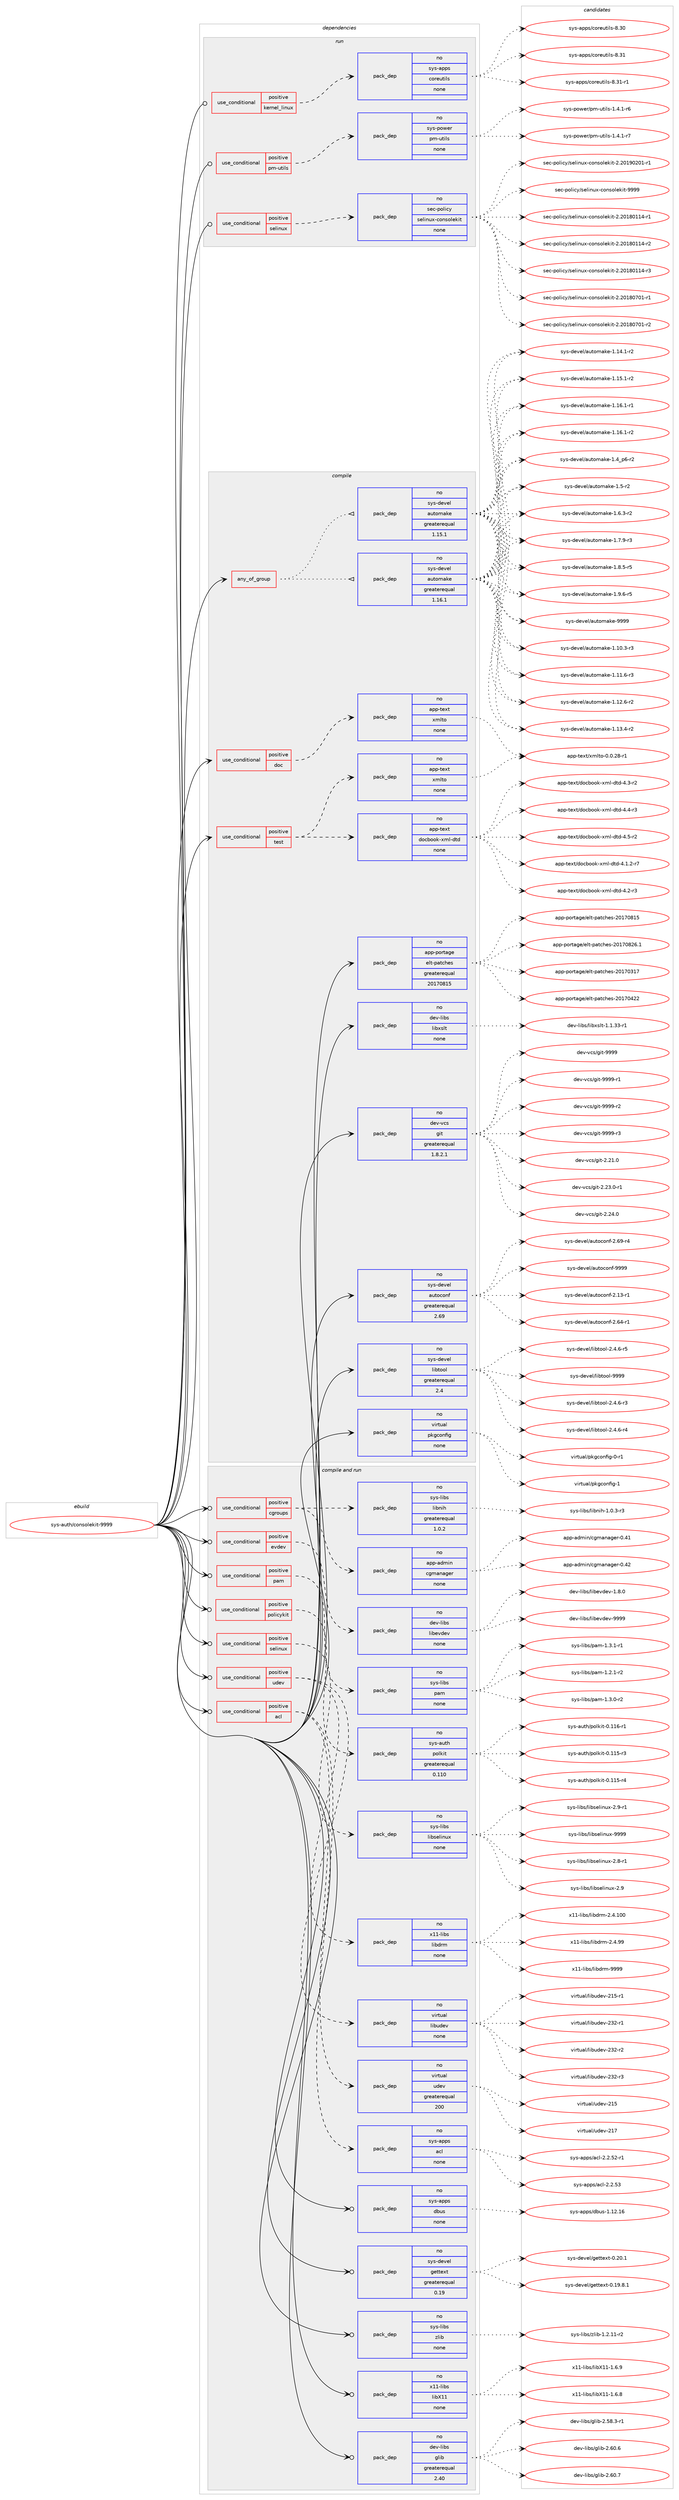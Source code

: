 digraph prolog {

# *************
# Graph options
# *************

newrank=true;
concentrate=true;
compound=true;
graph [rankdir=LR,fontname=Helvetica,fontsize=10,ranksep=1.5];#, ranksep=2.5, nodesep=0.2];
edge  [arrowhead=vee];
node  [fontname=Helvetica,fontsize=10];

# **********
# The ebuild
# **********

subgraph cluster_leftcol {
color=gray;
rank=same;
label=<<i>ebuild</i>>;
id [label="sys-auth/consolekit-9999", color=red, width=4, href="../sys-auth/consolekit-9999.svg"];
}

# ****************
# The dependencies
# ****************

subgraph cluster_midcol {
color=gray;
label=<<i>dependencies</i>>;
subgraph cluster_compile {
fillcolor="#eeeeee";
style=filled;
label=<<i>compile</i>>;
subgraph any14882 {
dependency879453 [label=<<TABLE BORDER="0" CELLBORDER="1" CELLSPACING="0" CELLPADDING="4"><TR><TD CELLPADDING="10">any_of_group</TD></TR></TABLE>>, shape=none, color=red];subgraph pack652116 {
dependency879454 [label=<<TABLE BORDER="0" CELLBORDER="1" CELLSPACING="0" CELLPADDING="4" WIDTH="220"><TR><TD ROWSPAN="6" CELLPADDING="30">pack_dep</TD></TR><TR><TD WIDTH="110">no</TD></TR><TR><TD>sys-devel</TD></TR><TR><TD>automake</TD></TR><TR><TD>greaterequal</TD></TR><TR><TD>1.16.1</TD></TR></TABLE>>, shape=none, color=blue];
}
dependency879453:e -> dependency879454:w [weight=20,style="dotted",arrowhead="oinv"];
subgraph pack652117 {
dependency879455 [label=<<TABLE BORDER="0" CELLBORDER="1" CELLSPACING="0" CELLPADDING="4" WIDTH="220"><TR><TD ROWSPAN="6" CELLPADDING="30">pack_dep</TD></TR><TR><TD WIDTH="110">no</TD></TR><TR><TD>sys-devel</TD></TR><TR><TD>automake</TD></TR><TR><TD>greaterequal</TD></TR><TR><TD>1.15.1</TD></TR></TABLE>>, shape=none, color=blue];
}
dependency879453:e -> dependency879455:w [weight=20,style="dotted",arrowhead="oinv"];
}
id:e -> dependency879453:w [weight=20,style="solid",arrowhead="vee"];
subgraph cond211932 {
dependency879456 [label=<<TABLE BORDER="0" CELLBORDER="1" CELLSPACING="0" CELLPADDING="4"><TR><TD ROWSPAN="3" CELLPADDING="10">use_conditional</TD></TR><TR><TD>positive</TD></TR><TR><TD>doc</TD></TR></TABLE>>, shape=none, color=red];
subgraph pack652118 {
dependency879457 [label=<<TABLE BORDER="0" CELLBORDER="1" CELLSPACING="0" CELLPADDING="4" WIDTH="220"><TR><TD ROWSPAN="6" CELLPADDING="30">pack_dep</TD></TR><TR><TD WIDTH="110">no</TD></TR><TR><TD>app-text</TD></TR><TR><TD>xmlto</TD></TR><TR><TD>none</TD></TR><TR><TD></TD></TR></TABLE>>, shape=none, color=blue];
}
dependency879456:e -> dependency879457:w [weight=20,style="dashed",arrowhead="vee"];
}
id:e -> dependency879456:w [weight=20,style="solid",arrowhead="vee"];
subgraph cond211933 {
dependency879458 [label=<<TABLE BORDER="0" CELLBORDER="1" CELLSPACING="0" CELLPADDING="4"><TR><TD ROWSPAN="3" CELLPADDING="10">use_conditional</TD></TR><TR><TD>positive</TD></TR><TR><TD>test</TD></TR></TABLE>>, shape=none, color=red];
subgraph pack652119 {
dependency879459 [label=<<TABLE BORDER="0" CELLBORDER="1" CELLSPACING="0" CELLPADDING="4" WIDTH="220"><TR><TD ROWSPAN="6" CELLPADDING="30">pack_dep</TD></TR><TR><TD WIDTH="110">no</TD></TR><TR><TD>app-text</TD></TR><TR><TD>docbook-xml-dtd</TD></TR><TR><TD>none</TD></TR><TR><TD></TD></TR></TABLE>>, shape=none, color=blue];
}
dependency879458:e -> dependency879459:w [weight=20,style="dashed",arrowhead="vee"];
subgraph pack652120 {
dependency879460 [label=<<TABLE BORDER="0" CELLBORDER="1" CELLSPACING="0" CELLPADDING="4" WIDTH="220"><TR><TD ROWSPAN="6" CELLPADDING="30">pack_dep</TD></TR><TR><TD WIDTH="110">no</TD></TR><TR><TD>app-text</TD></TR><TR><TD>xmlto</TD></TR><TR><TD>none</TD></TR><TR><TD></TD></TR></TABLE>>, shape=none, color=blue];
}
dependency879458:e -> dependency879460:w [weight=20,style="dashed",arrowhead="vee"];
}
id:e -> dependency879458:w [weight=20,style="solid",arrowhead="vee"];
subgraph pack652121 {
dependency879461 [label=<<TABLE BORDER="0" CELLBORDER="1" CELLSPACING="0" CELLPADDING="4" WIDTH="220"><TR><TD ROWSPAN="6" CELLPADDING="30">pack_dep</TD></TR><TR><TD WIDTH="110">no</TD></TR><TR><TD>app-portage</TD></TR><TR><TD>elt-patches</TD></TR><TR><TD>greaterequal</TD></TR><TR><TD>20170815</TD></TR></TABLE>>, shape=none, color=blue];
}
id:e -> dependency879461:w [weight=20,style="solid",arrowhead="vee"];
subgraph pack652122 {
dependency879462 [label=<<TABLE BORDER="0" CELLBORDER="1" CELLSPACING="0" CELLPADDING="4" WIDTH="220"><TR><TD ROWSPAN="6" CELLPADDING="30">pack_dep</TD></TR><TR><TD WIDTH="110">no</TD></TR><TR><TD>dev-libs</TD></TR><TR><TD>libxslt</TD></TR><TR><TD>none</TD></TR><TR><TD></TD></TR></TABLE>>, shape=none, color=blue];
}
id:e -> dependency879462:w [weight=20,style="solid",arrowhead="vee"];
subgraph pack652123 {
dependency879463 [label=<<TABLE BORDER="0" CELLBORDER="1" CELLSPACING="0" CELLPADDING="4" WIDTH="220"><TR><TD ROWSPAN="6" CELLPADDING="30">pack_dep</TD></TR><TR><TD WIDTH="110">no</TD></TR><TR><TD>dev-vcs</TD></TR><TR><TD>git</TD></TR><TR><TD>greaterequal</TD></TR><TR><TD>1.8.2.1</TD></TR></TABLE>>, shape=none, color=blue];
}
id:e -> dependency879463:w [weight=20,style="solid",arrowhead="vee"];
subgraph pack652124 {
dependency879464 [label=<<TABLE BORDER="0" CELLBORDER="1" CELLSPACING="0" CELLPADDING="4" WIDTH="220"><TR><TD ROWSPAN="6" CELLPADDING="30">pack_dep</TD></TR><TR><TD WIDTH="110">no</TD></TR><TR><TD>sys-devel</TD></TR><TR><TD>autoconf</TD></TR><TR><TD>greaterequal</TD></TR><TR><TD>2.69</TD></TR></TABLE>>, shape=none, color=blue];
}
id:e -> dependency879464:w [weight=20,style="solid",arrowhead="vee"];
subgraph pack652125 {
dependency879465 [label=<<TABLE BORDER="0" CELLBORDER="1" CELLSPACING="0" CELLPADDING="4" WIDTH="220"><TR><TD ROWSPAN="6" CELLPADDING="30">pack_dep</TD></TR><TR><TD WIDTH="110">no</TD></TR><TR><TD>sys-devel</TD></TR><TR><TD>libtool</TD></TR><TR><TD>greaterequal</TD></TR><TR><TD>2.4</TD></TR></TABLE>>, shape=none, color=blue];
}
id:e -> dependency879465:w [weight=20,style="solid",arrowhead="vee"];
subgraph pack652126 {
dependency879466 [label=<<TABLE BORDER="0" CELLBORDER="1" CELLSPACING="0" CELLPADDING="4" WIDTH="220"><TR><TD ROWSPAN="6" CELLPADDING="30">pack_dep</TD></TR><TR><TD WIDTH="110">no</TD></TR><TR><TD>virtual</TD></TR><TR><TD>pkgconfig</TD></TR><TR><TD>none</TD></TR><TR><TD></TD></TR></TABLE>>, shape=none, color=blue];
}
id:e -> dependency879466:w [weight=20,style="solid",arrowhead="vee"];
}
subgraph cluster_compileandrun {
fillcolor="#eeeeee";
style=filled;
label=<<i>compile and run</i>>;
subgraph cond211934 {
dependency879467 [label=<<TABLE BORDER="0" CELLBORDER="1" CELLSPACING="0" CELLPADDING="4"><TR><TD ROWSPAN="3" CELLPADDING="10">use_conditional</TD></TR><TR><TD>positive</TD></TR><TR><TD>acl</TD></TR></TABLE>>, shape=none, color=red];
subgraph pack652127 {
dependency879468 [label=<<TABLE BORDER="0" CELLBORDER="1" CELLSPACING="0" CELLPADDING="4" WIDTH="220"><TR><TD ROWSPAN="6" CELLPADDING="30">pack_dep</TD></TR><TR><TD WIDTH="110">no</TD></TR><TR><TD>sys-apps</TD></TR><TR><TD>acl</TD></TR><TR><TD>none</TD></TR><TR><TD></TD></TR></TABLE>>, shape=none, color=blue];
}
dependency879467:e -> dependency879468:w [weight=20,style="dashed",arrowhead="vee"];
subgraph pack652128 {
dependency879469 [label=<<TABLE BORDER="0" CELLBORDER="1" CELLSPACING="0" CELLPADDING="4" WIDTH="220"><TR><TD ROWSPAN="6" CELLPADDING="30">pack_dep</TD></TR><TR><TD WIDTH="110">no</TD></TR><TR><TD>virtual</TD></TR><TR><TD>udev</TD></TR><TR><TD>greaterequal</TD></TR><TR><TD>200</TD></TR></TABLE>>, shape=none, color=blue];
}
dependency879467:e -> dependency879469:w [weight=20,style="dashed",arrowhead="vee"];
}
id:e -> dependency879467:w [weight=20,style="solid",arrowhead="odotvee"];
subgraph cond211935 {
dependency879470 [label=<<TABLE BORDER="0" CELLBORDER="1" CELLSPACING="0" CELLPADDING="4"><TR><TD ROWSPAN="3" CELLPADDING="10">use_conditional</TD></TR><TR><TD>positive</TD></TR><TR><TD>cgroups</TD></TR></TABLE>>, shape=none, color=red];
subgraph pack652129 {
dependency879471 [label=<<TABLE BORDER="0" CELLBORDER="1" CELLSPACING="0" CELLPADDING="4" WIDTH="220"><TR><TD ROWSPAN="6" CELLPADDING="30">pack_dep</TD></TR><TR><TD WIDTH="110">no</TD></TR><TR><TD>app-admin</TD></TR><TR><TD>cgmanager</TD></TR><TR><TD>none</TD></TR><TR><TD></TD></TR></TABLE>>, shape=none, color=blue];
}
dependency879470:e -> dependency879471:w [weight=20,style="dashed",arrowhead="vee"];
subgraph pack652130 {
dependency879472 [label=<<TABLE BORDER="0" CELLBORDER="1" CELLSPACING="0" CELLPADDING="4" WIDTH="220"><TR><TD ROWSPAN="6" CELLPADDING="30">pack_dep</TD></TR><TR><TD WIDTH="110">no</TD></TR><TR><TD>sys-libs</TD></TR><TR><TD>libnih</TD></TR><TR><TD>greaterequal</TD></TR><TR><TD>1.0.2</TD></TR></TABLE>>, shape=none, color=blue];
}
dependency879470:e -> dependency879472:w [weight=20,style="dashed",arrowhead="vee"];
}
id:e -> dependency879470:w [weight=20,style="solid",arrowhead="odotvee"];
subgraph cond211936 {
dependency879473 [label=<<TABLE BORDER="0" CELLBORDER="1" CELLSPACING="0" CELLPADDING="4"><TR><TD ROWSPAN="3" CELLPADDING="10">use_conditional</TD></TR><TR><TD>positive</TD></TR><TR><TD>evdev</TD></TR></TABLE>>, shape=none, color=red];
subgraph pack652131 {
dependency879474 [label=<<TABLE BORDER="0" CELLBORDER="1" CELLSPACING="0" CELLPADDING="4" WIDTH="220"><TR><TD ROWSPAN="6" CELLPADDING="30">pack_dep</TD></TR><TR><TD WIDTH="110">no</TD></TR><TR><TD>dev-libs</TD></TR><TR><TD>libevdev</TD></TR><TR><TD>none</TD></TR><TR><TD></TD></TR></TABLE>>, shape=none, color=blue];
}
dependency879473:e -> dependency879474:w [weight=20,style="dashed",arrowhead="vee"];
}
id:e -> dependency879473:w [weight=20,style="solid",arrowhead="odotvee"];
subgraph cond211937 {
dependency879475 [label=<<TABLE BORDER="0" CELLBORDER="1" CELLSPACING="0" CELLPADDING="4"><TR><TD ROWSPAN="3" CELLPADDING="10">use_conditional</TD></TR><TR><TD>positive</TD></TR><TR><TD>pam</TD></TR></TABLE>>, shape=none, color=red];
subgraph pack652132 {
dependency879476 [label=<<TABLE BORDER="0" CELLBORDER="1" CELLSPACING="0" CELLPADDING="4" WIDTH="220"><TR><TD ROWSPAN="6" CELLPADDING="30">pack_dep</TD></TR><TR><TD WIDTH="110">no</TD></TR><TR><TD>sys-libs</TD></TR><TR><TD>pam</TD></TR><TR><TD>none</TD></TR><TR><TD></TD></TR></TABLE>>, shape=none, color=blue];
}
dependency879475:e -> dependency879476:w [weight=20,style="dashed",arrowhead="vee"];
}
id:e -> dependency879475:w [weight=20,style="solid",arrowhead="odotvee"];
subgraph cond211938 {
dependency879477 [label=<<TABLE BORDER="0" CELLBORDER="1" CELLSPACING="0" CELLPADDING="4"><TR><TD ROWSPAN="3" CELLPADDING="10">use_conditional</TD></TR><TR><TD>positive</TD></TR><TR><TD>policykit</TD></TR></TABLE>>, shape=none, color=red];
subgraph pack652133 {
dependency879478 [label=<<TABLE BORDER="0" CELLBORDER="1" CELLSPACING="0" CELLPADDING="4" WIDTH="220"><TR><TD ROWSPAN="6" CELLPADDING="30">pack_dep</TD></TR><TR><TD WIDTH="110">no</TD></TR><TR><TD>sys-auth</TD></TR><TR><TD>polkit</TD></TR><TR><TD>greaterequal</TD></TR><TR><TD>0.110</TD></TR></TABLE>>, shape=none, color=blue];
}
dependency879477:e -> dependency879478:w [weight=20,style="dashed",arrowhead="vee"];
}
id:e -> dependency879477:w [weight=20,style="solid",arrowhead="odotvee"];
subgraph cond211939 {
dependency879479 [label=<<TABLE BORDER="0" CELLBORDER="1" CELLSPACING="0" CELLPADDING="4"><TR><TD ROWSPAN="3" CELLPADDING="10">use_conditional</TD></TR><TR><TD>positive</TD></TR><TR><TD>selinux</TD></TR></TABLE>>, shape=none, color=red];
subgraph pack652134 {
dependency879480 [label=<<TABLE BORDER="0" CELLBORDER="1" CELLSPACING="0" CELLPADDING="4" WIDTH="220"><TR><TD ROWSPAN="6" CELLPADDING="30">pack_dep</TD></TR><TR><TD WIDTH="110">no</TD></TR><TR><TD>sys-libs</TD></TR><TR><TD>libselinux</TD></TR><TR><TD>none</TD></TR><TR><TD></TD></TR></TABLE>>, shape=none, color=blue];
}
dependency879479:e -> dependency879480:w [weight=20,style="dashed",arrowhead="vee"];
}
id:e -> dependency879479:w [weight=20,style="solid",arrowhead="odotvee"];
subgraph cond211940 {
dependency879481 [label=<<TABLE BORDER="0" CELLBORDER="1" CELLSPACING="0" CELLPADDING="4"><TR><TD ROWSPAN="3" CELLPADDING="10">use_conditional</TD></TR><TR><TD>positive</TD></TR><TR><TD>udev</TD></TR></TABLE>>, shape=none, color=red];
subgraph pack652135 {
dependency879482 [label=<<TABLE BORDER="0" CELLBORDER="1" CELLSPACING="0" CELLPADDING="4" WIDTH="220"><TR><TD ROWSPAN="6" CELLPADDING="30">pack_dep</TD></TR><TR><TD WIDTH="110">no</TD></TR><TR><TD>virtual</TD></TR><TR><TD>libudev</TD></TR><TR><TD>none</TD></TR><TR><TD></TD></TR></TABLE>>, shape=none, color=blue];
}
dependency879481:e -> dependency879482:w [weight=20,style="dashed",arrowhead="vee"];
subgraph pack652136 {
dependency879483 [label=<<TABLE BORDER="0" CELLBORDER="1" CELLSPACING="0" CELLPADDING="4" WIDTH="220"><TR><TD ROWSPAN="6" CELLPADDING="30">pack_dep</TD></TR><TR><TD WIDTH="110">no</TD></TR><TR><TD>x11-libs</TD></TR><TR><TD>libdrm</TD></TR><TR><TD>none</TD></TR><TR><TD></TD></TR></TABLE>>, shape=none, color=blue];
}
dependency879481:e -> dependency879483:w [weight=20,style="dashed",arrowhead="vee"];
}
id:e -> dependency879481:w [weight=20,style="solid",arrowhead="odotvee"];
subgraph pack652137 {
dependency879484 [label=<<TABLE BORDER="0" CELLBORDER="1" CELLSPACING="0" CELLPADDING="4" WIDTH="220"><TR><TD ROWSPAN="6" CELLPADDING="30">pack_dep</TD></TR><TR><TD WIDTH="110">no</TD></TR><TR><TD>dev-libs</TD></TR><TR><TD>glib</TD></TR><TR><TD>greaterequal</TD></TR><TR><TD>2.40</TD></TR></TABLE>>, shape=none, color=blue];
}
id:e -> dependency879484:w [weight=20,style="solid",arrowhead="odotvee"];
subgraph pack652138 {
dependency879485 [label=<<TABLE BORDER="0" CELLBORDER="1" CELLSPACING="0" CELLPADDING="4" WIDTH="220"><TR><TD ROWSPAN="6" CELLPADDING="30">pack_dep</TD></TR><TR><TD WIDTH="110">no</TD></TR><TR><TD>sys-apps</TD></TR><TR><TD>dbus</TD></TR><TR><TD>none</TD></TR><TR><TD></TD></TR></TABLE>>, shape=none, color=blue];
}
id:e -> dependency879485:w [weight=20,style="solid",arrowhead="odotvee"];
subgraph pack652139 {
dependency879486 [label=<<TABLE BORDER="0" CELLBORDER="1" CELLSPACING="0" CELLPADDING="4" WIDTH="220"><TR><TD ROWSPAN="6" CELLPADDING="30">pack_dep</TD></TR><TR><TD WIDTH="110">no</TD></TR><TR><TD>sys-devel</TD></TR><TR><TD>gettext</TD></TR><TR><TD>greaterequal</TD></TR><TR><TD>0.19</TD></TR></TABLE>>, shape=none, color=blue];
}
id:e -> dependency879486:w [weight=20,style="solid",arrowhead="odotvee"];
subgraph pack652140 {
dependency879487 [label=<<TABLE BORDER="0" CELLBORDER="1" CELLSPACING="0" CELLPADDING="4" WIDTH="220"><TR><TD ROWSPAN="6" CELLPADDING="30">pack_dep</TD></TR><TR><TD WIDTH="110">no</TD></TR><TR><TD>sys-libs</TD></TR><TR><TD>zlib</TD></TR><TR><TD>none</TD></TR><TR><TD></TD></TR></TABLE>>, shape=none, color=blue];
}
id:e -> dependency879487:w [weight=20,style="solid",arrowhead="odotvee"];
subgraph pack652141 {
dependency879488 [label=<<TABLE BORDER="0" CELLBORDER="1" CELLSPACING="0" CELLPADDING="4" WIDTH="220"><TR><TD ROWSPAN="6" CELLPADDING="30">pack_dep</TD></TR><TR><TD WIDTH="110">no</TD></TR><TR><TD>x11-libs</TD></TR><TR><TD>libX11</TD></TR><TR><TD>none</TD></TR><TR><TD></TD></TR></TABLE>>, shape=none, color=blue];
}
id:e -> dependency879488:w [weight=20,style="solid",arrowhead="odotvee"];
}
subgraph cluster_run {
fillcolor="#eeeeee";
style=filled;
label=<<i>run</i>>;
subgraph cond211941 {
dependency879489 [label=<<TABLE BORDER="0" CELLBORDER="1" CELLSPACING="0" CELLPADDING="4"><TR><TD ROWSPAN="3" CELLPADDING="10">use_conditional</TD></TR><TR><TD>positive</TD></TR><TR><TD>kernel_linux</TD></TR></TABLE>>, shape=none, color=red];
subgraph pack652142 {
dependency879490 [label=<<TABLE BORDER="0" CELLBORDER="1" CELLSPACING="0" CELLPADDING="4" WIDTH="220"><TR><TD ROWSPAN="6" CELLPADDING="30">pack_dep</TD></TR><TR><TD WIDTH="110">no</TD></TR><TR><TD>sys-apps</TD></TR><TR><TD>coreutils</TD></TR><TR><TD>none</TD></TR><TR><TD></TD></TR></TABLE>>, shape=none, color=blue];
}
dependency879489:e -> dependency879490:w [weight=20,style="dashed",arrowhead="vee"];
}
id:e -> dependency879489:w [weight=20,style="solid",arrowhead="odot"];
subgraph cond211942 {
dependency879491 [label=<<TABLE BORDER="0" CELLBORDER="1" CELLSPACING="0" CELLPADDING="4"><TR><TD ROWSPAN="3" CELLPADDING="10">use_conditional</TD></TR><TR><TD>positive</TD></TR><TR><TD>pm-utils</TD></TR></TABLE>>, shape=none, color=red];
subgraph pack652143 {
dependency879492 [label=<<TABLE BORDER="0" CELLBORDER="1" CELLSPACING="0" CELLPADDING="4" WIDTH="220"><TR><TD ROWSPAN="6" CELLPADDING="30">pack_dep</TD></TR><TR><TD WIDTH="110">no</TD></TR><TR><TD>sys-power</TD></TR><TR><TD>pm-utils</TD></TR><TR><TD>none</TD></TR><TR><TD></TD></TR></TABLE>>, shape=none, color=blue];
}
dependency879491:e -> dependency879492:w [weight=20,style="dashed",arrowhead="vee"];
}
id:e -> dependency879491:w [weight=20,style="solid",arrowhead="odot"];
subgraph cond211943 {
dependency879493 [label=<<TABLE BORDER="0" CELLBORDER="1" CELLSPACING="0" CELLPADDING="4"><TR><TD ROWSPAN="3" CELLPADDING="10">use_conditional</TD></TR><TR><TD>positive</TD></TR><TR><TD>selinux</TD></TR></TABLE>>, shape=none, color=red];
subgraph pack652144 {
dependency879494 [label=<<TABLE BORDER="0" CELLBORDER="1" CELLSPACING="0" CELLPADDING="4" WIDTH="220"><TR><TD ROWSPAN="6" CELLPADDING="30">pack_dep</TD></TR><TR><TD WIDTH="110">no</TD></TR><TR><TD>sec-policy</TD></TR><TR><TD>selinux-consolekit</TD></TR><TR><TD>none</TD></TR><TR><TD></TD></TR></TABLE>>, shape=none, color=blue];
}
dependency879493:e -> dependency879494:w [weight=20,style="dashed",arrowhead="vee"];
}
id:e -> dependency879493:w [weight=20,style="solid",arrowhead="odot"];
}
}

# **************
# The candidates
# **************

subgraph cluster_choices {
rank=same;
color=gray;
label=<<i>candidates</i>>;

subgraph choice652116 {
color=black;
nodesep=1;
choice11512111545100101118101108479711711611110997107101454946494846514511451 [label="sys-devel/automake-1.10.3-r3", color=red, width=4,href="../sys-devel/automake-1.10.3-r3.svg"];
choice11512111545100101118101108479711711611110997107101454946494946544511451 [label="sys-devel/automake-1.11.6-r3", color=red, width=4,href="../sys-devel/automake-1.11.6-r3.svg"];
choice11512111545100101118101108479711711611110997107101454946495046544511450 [label="sys-devel/automake-1.12.6-r2", color=red, width=4,href="../sys-devel/automake-1.12.6-r2.svg"];
choice11512111545100101118101108479711711611110997107101454946495146524511450 [label="sys-devel/automake-1.13.4-r2", color=red, width=4,href="../sys-devel/automake-1.13.4-r2.svg"];
choice11512111545100101118101108479711711611110997107101454946495246494511450 [label="sys-devel/automake-1.14.1-r2", color=red, width=4,href="../sys-devel/automake-1.14.1-r2.svg"];
choice11512111545100101118101108479711711611110997107101454946495346494511450 [label="sys-devel/automake-1.15.1-r2", color=red, width=4,href="../sys-devel/automake-1.15.1-r2.svg"];
choice11512111545100101118101108479711711611110997107101454946495446494511449 [label="sys-devel/automake-1.16.1-r1", color=red, width=4,href="../sys-devel/automake-1.16.1-r1.svg"];
choice11512111545100101118101108479711711611110997107101454946495446494511450 [label="sys-devel/automake-1.16.1-r2", color=red, width=4,href="../sys-devel/automake-1.16.1-r2.svg"];
choice115121115451001011181011084797117116111109971071014549465295112544511450 [label="sys-devel/automake-1.4_p6-r2", color=red, width=4,href="../sys-devel/automake-1.4_p6-r2.svg"];
choice11512111545100101118101108479711711611110997107101454946534511450 [label="sys-devel/automake-1.5-r2", color=red, width=4,href="../sys-devel/automake-1.5-r2.svg"];
choice115121115451001011181011084797117116111109971071014549465446514511450 [label="sys-devel/automake-1.6.3-r2", color=red, width=4,href="../sys-devel/automake-1.6.3-r2.svg"];
choice115121115451001011181011084797117116111109971071014549465546574511451 [label="sys-devel/automake-1.7.9-r3", color=red, width=4,href="../sys-devel/automake-1.7.9-r3.svg"];
choice115121115451001011181011084797117116111109971071014549465646534511453 [label="sys-devel/automake-1.8.5-r5", color=red, width=4,href="../sys-devel/automake-1.8.5-r5.svg"];
choice115121115451001011181011084797117116111109971071014549465746544511453 [label="sys-devel/automake-1.9.6-r5", color=red, width=4,href="../sys-devel/automake-1.9.6-r5.svg"];
choice115121115451001011181011084797117116111109971071014557575757 [label="sys-devel/automake-9999", color=red, width=4,href="../sys-devel/automake-9999.svg"];
dependency879454:e -> choice11512111545100101118101108479711711611110997107101454946494846514511451:w [style=dotted,weight="100"];
dependency879454:e -> choice11512111545100101118101108479711711611110997107101454946494946544511451:w [style=dotted,weight="100"];
dependency879454:e -> choice11512111545100101118101108479711711611110997107101454946495046544511450:w [style=dotted,weight="100"];
dependency879454:e -> choice11512111545100101118101108479711711611110997107101454946495146524511450:w [style=dotted,weight="100"];
dependency879454:e -> choice11512111545100101118101108479711711611110997107101454946495246494511450:w [style=dotted,weight="100"];
dependency879454:e -> choice11512111545100101118101108479711711611110997107101454946495346494511450:w [style=dotted,weight="100"];
dependency879454:e -> choice11512111545100101118101108479711711611110997107101454946495446494511449:w [style=dotted,weight="100"];
dependency879454:e -> choice11512111545100101118101108479711711611110997107101454946495446494511450:w [style=dotted,weight="100"];
dependency879454:e -> choice115121115451001011181011084797117116111109971071014549465295112544511450:w [style=dotted,weight="100"];
dependency879454:e -> choice11512111545100101118101108479711711611110997107101454946534511450:w [style=dotted,weight="100"];
dependency879454:e -> choice115121115451001011181011084797117116111109971071014549465446514511450:w [style=dotted,weight="100"];
dependency879454:e -> choice115121115451001011181011084797117116111109971071014549465546574511451:w [style=dotted,weight="100"];
dependency879454:e -> choice115121115451001011181011084797117116111109971071014549465646534511453:w [style=dotted,weight="100"];
dependency879454:e -> choice115121115451001011181011084797117116111109971071014549465746544511453:w [style=dotted,weight="100"];
dependency879454:e -> choice115121115451001011181011084797117116111109971071014557575757:w [style=dotted,weight="100"];
}
subgraph choice652117 {
color=black;
nodesep=1;
choice11512111545100101118101108479711711611110997107101454946494846514511451 [label="sys-devel/automake-1.10.3-r3", color=red, width=4,href="../sys-devel/automake-1.10.3-r3.svg"];
choice11512111545100101118101108479711711611110997107101454946494946544511451 [label="sys-devel/automake-1.11.6-r3", color=red, width=4,href="../sys-devel/automake-1.11.6-r3.svg"];
choice11512111545100101118101108479711711611110997107101454946495046544511450 [label="sys-devel/automake-1.12.6-r2", color=red, width=4,href="../sys-devel/automake-1.12.6-r2.svg"];
choice11512111545100101118101108479711711611110997107101454946495146524511450 [label="sys-devel/automake-1.13.4-r2", color=red, width=4,href="../sys-devel/automake-1.13.4-r2.svg"];
choice11512111545100101118101108479711711611110997107101454946495246494511450 [label="sys-devel/automake-1.14.1-r2", color=red, width=4,href="../sys-devel/automake-1.14.1-r2.svg"];
choice11512111545100101118101108479711711611110997107101454946495346494511450 [label="sys-devel/automake-1.15.1-r2", color=red, width=4,href="../sys-devel/automake-1.15.1-r2.svg"];
choice11512111545100101118101108479711711611110997107101454946495446494511449 [label="sys-devel/automake-1.16.1-r1", color=red, width=4,href="../sys-devel/automake-1.16.1-r1.svg"];
choice11512111545100101118101108479711711611110997107101454946495446494511450 [label="sys-devel/automake-1.16.1-r2", color=red, width=4,href="../sys-devel/automake-1.16.1-r2.svg"];
choice115121115451001011181011084797117116111109971071014549465295112544511450 [label="sys-devel/automake-1.4_p6-r2", color=red, width=4,href="../sys-devel/automake-1.4_p6-r2.svg"];
choice11512111545100101118101108479711711611110997107101454946534511450 [label="sys-devel/automake-1.5-r2", color=red, width=4,href="../sys-devel/automake-1.5-r2.svg"];
choice115121115451001011181011084797117116111109971071014549465446514511450 [label="sys-devel/automake-1.6.3-r2", color=red, width=4,href="../sys-devel/automake-1.6.3-r2.svg"];
choice115121115451001011181011084797117116111109971071014549465546574511451 [label="sys-devel/automake-1.7.9-r3", color=red, width=4,href="../sys-devel/automake-1.7.9-r3.svg"];
choice115121115451001011181011084797117116111109971071014549465646534511453 [label="sys-devel/automake-1.8.5-r5", color=red, width=4,href="../sys-devel/automake-1.8.5-r5.svg"];
choice115121115451001011181011084797117116111109971071014549465746544511453 [label="sys-devel/automake-1.9.6-r5", color=red, width=4,href="../sys-devel/automake-1.9.6-r5.svg"];
choice115121115451001011181011084797117116111109971071014557575757 [label="sys-devel/automake-9999", color=red, width=4,href="../sys-devel/automake-9999.svg"];
dependency879455:e -> choice11512111545100101118101108479711711611110997107101454946494846514511451:w [style=dotted,weight="100"];
dependency879455:e -> choice11512111545100101118101108479711711611110997107101454946494946544511451:w [style=dotted,weight="100"];
dependency879455:e -> choice11512111545100101118101108479711711611110997107101454946495046544511450:w [style=dotted,weight="100"];
dependency879455:e -> choice11512111545100101118101108479711711611110997107101454946495146524511450:w [style=dotted,weight="100"];
dependency879455:e -> choice11512111545100101118101108479711711611110997107101454946495246494511450:w [style=dotted,weight="100"];
dependency879455:e -> choice11512111545100101118101108479711711611110997107101454946495346494511450:w [style=dotted,weight="100"];
dependency879455:e -> choice11512111545100101118101108479711711611110997107101454946495446494511449:w [style=dotted,weight="100"];
dependency879455:e -> choice11512111545100101118101108479711711611110997107101454946495446494511450:w [style=dotted,weight="100"];
dependency879455:e -> choice115121115451001011181011084797117116111109971071014549465295112544511450:w [style=dotted,weight="100"];
dependency879455:e -> choice11512111545100101118101108479711711611110997107101454946534511450:w [style=dotted,weight="100"];
dependency879455:e -> choice115121115451001011181011084797117116111109971071014549465446514511450:w [style=dotted,weight="100"];
dependency879455:e -> choice115121115451001011181011084797117116111109971071014549465546574511451:w [style=dotted,weight="100"];
dependency879455:e -> choice115121115451001011181011084797117116111109971071014549465646534511453:w [style=dotted,weight="100"];
dependency879455:e -> choice115121115451001011181011084797117116111109971071014549465746544511453:w [style=dotted,weight="100"];
dependency879455:e -> choice115121115451001011181011084797117116111109971071014557575757:w [style=dotted,weight="100"];
}
subgraph choice652118 {
color=black;
nodesep=1;
choice971121124511610112011647120109108116111454846484650564511449 [label="app-text/xmlto-0.0.28-r1", color=red, width=4,href="../app-text/xmlto-0.0.28-r1.svg"];
dependency879457:e -> choice971121124511610112011647120109108116111454846484650564511449:w [style=dotted,weight="100"];
}
subgraph choice652119 {
color=black;
nodesep=1;
choice971121124511610112011647100111999811111110745120109108451001161004552464946504511455 [label="app-text/docbook-xml-dtd-4.1.2-r7", color=red, width=4,href="../app-text/docbook-xml-dtd-4.1.2-r7.svg"];
choice97112112451161011201164710011199981111111074512010910845100116100455246504511451 [label="app-text/docbook-xml-dtd-4.2-r3", color=red, width=4,href="../app-text/docbook-xml-dtd-4.2-r3.svg"];
choice97112112451161011201164710011199981111111074512010910845100116100455246514511450 [label="app-text/docbook-xml-dtd-4.3-r2", color=red, width=4,href="../app-text/docbook-xml-dtd-4.3-r2.svg"];
choice97112112451161011201164710011199981111111074512010910845100116100455246524511451 [label="app-text/docbook-xml-dtd-4.4-r3", color=red, width=4,href="../app-text/docbook-xml-dtd-4.4-r3.svg"];
choice97112112451161011201164710011199981111111074512010910845100116100455246534511450 [label="app-text/docbook-xml-dtd-4.5-r2", color=red, width=4,href="../app-text/docbook-xml-dtd-4.5-r2.svg"];
dependency879459:e -> choice971121124511610112011647100111999811111110745120109108451001161004552464946504511455:w [style=dotted,weight="100"];
dependency879459:e -> choice97112112451161011201164710011199981111111074512010910845100116100455246504511451:w [style=dotted,weight="100"];
dependency879459:e -> choice97112112451161011201164710011199981111111074512010910845100116100455246514511450:w [style=dotted,weight="100"];
dependency879459:e -> choice97112112451161011201164710011199981111111074512010910845100116100455246524511451:w [style=dotted,weight="100"];
dependency879459:e -> choice97112112451161011201164710011199981111111074512010910845100116100455246534511450:w [style=dotted,weight="100"];
}
subgraph choice652120 {
color=black;
nodesep=1;
choice971121124511610112011647120109108116111454846484650564511449 [label="app-text/xmlto-0.0.28-r1", color=red, width=4,href="../app-text/xmlto-0.0.28-r1.svg"];
dependency879460:e -> choice971121124511610112011647120109108116111454846484650564511449:w [style=dotted,weight="100"];
}
subgraph choice652121 {
color=black;
nodesep=1;
choice97112112451121111141169710310147101108116451129711699104101115455048495548514955 [label="app-portage/elt-patches-20170317", color=red, width=4,href="../app-portage/elt-patches-20170317.svg"];
choice97112112451121111141169710310147101108116451129711699104101115455048495548525050 [label="app-portage/elt-patches-20170422", color=red, width=4,href="../app-portage/elt-patches-20170422.svg"];
choice97112112451121111141169710310147101108116451129711699104101115455048495548564953 [label="app-portage/elt-patches-20170815", color=red, width=4,href="../app-portage/elt-patches-20170815.svg"];
choice971121124511211111411697103101471011081164511297116991041011154550484955485650544649 [label="app-portage/elt-patches-20170826.1", color=red, width=4,href="../app-portage/elt-patches-20170826.1.svg"];
dependency879461:e -> choice97112112451121111141169710310147101108116451129711699104101115455048495548514955:w [style=dotted,weight="100"];
dependency879461:e -> choice97112112451121111141169710310147101108116451129711699104101115455048495548525050:w [style=dotted,weight="100"];
dependency879461:e -> choice97112112451121111141169710310147101108116451129711699104101115455048495548564953:w [style=dotted,weight="100"];
dependency879461:e -> choice971121124511211111411697103101471011081164511297116991041011154550484955485650544649:w [style=dotted,weight="100"];
}
subgraph choice652122 {
color=black;
nodesep=1;
choice10010111845108105981154710810598120115108116454946494651514511449 [label="dev-libs/libxslt-1.1.33-r1", color=red, width=4,href="../dev-libs/libxslt-1.1.33-r1.svg"];
dependency879462:e -> choice10010111845108105981154710810598120115108116454946494651514511449:w [style=dotted,weight="100"];
}
subgraph choice652123 {
color=black;
nodesep=1;
choice10010111845118991154710310511645504650494648 [label="dev-vcs/git-2.21.0", color=red, width=4,href="../dev-vcs/git-2.21.0.svg"];
choice100101118451189911547103105116455046505146484511449 [label="dev-vcs/git-2.23.0-r1", color=red, width=4,href="../dev-vcs/git-2.23.0-r1.svg"];
choice10010111845118991154710310511645504650524648 [label="dev-vcs/git-2.24.0", color=red, width=4,href="../dev-vcs/git-2.24.0.svg"];
choice1001011184511899115471031051164557575757 [label="dev-vcs/git-9999", color=red, width=4,href="../dev-vcs/git-9999.svg"];
choice10010111845118991154710310511645575757574511449 [label="dev-vcs/git-9999-r1", color=red, width=4,href="../dev-vcs/git-9999-r1.svg"];
choice10010111845118991154710310511645575757574511450 [label="dev-vcs/git-9999-r2", color=red, width=4,href="../dev-vcs/git-9999-r2.svg"];
choice10010111845118991154710310511645575757574511451 [label="dev-vcs/git-9999-r3", color=red, width=4,href="../dev-vcs/git-9999-r3.svg"];
dependency879463:e -> choice10010111845118991154710310511645504650494648:w [style=dotted,weight="100"];
dependency879463:e -> choice100101118451189911547103105116455046505146484511449:w [style=dotted,weight="100"];
dependency879463:e -> choice10010111845118991154710310511645504650524648:w [style=dotted,weight="100"];
dependency879463:e -> choice1001011184511899115471031051164557575757:w [style=dotted,weight="100"];
dependency879463:e -> choice10010111845118991154710310511645575757574511449:w [style=dotted,weight="100"];
dependency879463:e -> choice10010111845118991154710310511645575757574511450:w [style=dotted,weight="100"];
dependency879463:e -> choice10010111845118991154710310511645575757574511451:w [style=dotted,weight="100"];
}
subgraph choice652124 {
color=black;
nodesep=1;
choice1151211154510010111810110847971171161119911111010245504649514511449 [label="sys-devel/autoconf-2.13-r1", color=red, width=4,href="../sys-devel/autoconf-2.13-r1.svg"];
choice1151211154510010111810110847971171161119911111010245504654524511449 [label="sys-devel/autoconf-2.64-r1", color=red, width=4,href="../sys-devel/autoconf-2.64-r1.svg"];
choice1151211154510010111810110847971171161119911111010245504654574511452 [label="sys-devel/autoconf-2.69-r4", color=red, width=4,href="../sys-devel/autoconf-2.69-r4.svg"];
choice115121115451001011181011084797117116111991111101024557575757 [label="sys-devel/autoconf-9999", color=red, width=4,href="../sys-devel/autoconf-9999.svg"];
dependency879464:e -> choice1151211154510010111810110847971171161119911111010245504649514511449:w [style=dotted,weight="100"];
dependency879464:e -> choice1151211154510010111810110847971171161119911111010245504654524511449:w [style=dotted,weight="100"];
dependency879464:e -> choice1151211154510010111810110847971171161119911111010245504654574511452:w [style=dotted,weight="100"];
dependency879464:e -> choice115121115451001011181011084797117116111991111101024557575757:w [style=dotted,weight="100"];
}
subgraph choice652125 {
color=black;
nodesep=1;
choice1151211154510010111810110847108105981161111111084550465246544511451 [label="sys-devel/libtool-2.4.6-r3", color=red, width=4,href="../sys-devel/libtool-2.4.6-r3.svg"];
choice1151211154510010111810110847108105981161111111084550465246544511452 [label="sys-devel/libtool-2.4.6-r4", color=red, width=4,href="../sys-devel/libtool-2.4.6-r4.svg"];
choice1151211154510010111810110847108105981161111111084550465246544511453 [label="sys-devel/libtool-2.4.6-r5", color=red, width=4,href="../sys-devel/libtool-2.4.6-r5.svg"];
choice1151211154510010111810110847108105981161111111084557575757 [label="sys-devel/libtool-9999", color=red, width=4,href="../sys-devel/libtool-9999.svg"];
dependency879465:e -> choice1151211154510010111810110847108105981161111111084550465246544511451:w [style=dotted,weight="100"];
dependency879465:e -> choice1151211154510010111810110847108105981161111111084550465246544511452:w [style=dotted,weight="100"];
dependency879465:e -> choice1151211154510010111810110847108105981161111111084550465246544511453:w [style=dotted,weight="100"];
dependency879465:e -> choice1151211154510010111810110847108105981161111111084557575757:w [style=dotted,weight="100"];
}
subgraph choice652126 {
color=black;
nodesep=1;
choice11810511411611797108471121071039911111010210510345484511449 [label="virtual/pkgconfig-0-r1", color=red, width=4,href="../virtual/pkgconfig-0-r1.svg"];
choice1181051141161179710847112107103991111101021051034549 [label="virtual/pkgconfig-1", color=red, width=4,href="../virtual/pkgconfig-1.svg"];
dependency879466:e -> choice11810511411611797108471121071039911111010210510345484511449:w [style=dotted,weight="100"];
dependency879466:e -> choice1181051141161179710847112107103991111101021051034549:w [style=dotted,weight="100"];
}
subgraph choice652127 {
color=black;
nodesep=1;
choice1151211154597112112115479799108455046504653504511449 [label="sys-apps/acl-2.2.52-r1", color=red, width=4,href="../sys-apps/acl-2.2.52-r1.svg"];
choice115121115459711211211547979910845504650465351 [label="sys-apps/acl-2.2.53", color=red, width=4,href="../sys-apps/acl-2.2.53.svg"];
dependency879468:e -> choice1151211154597112112115479799108455046504653504511449:w [style=dotted,weight="100"];
dependency879468:e -> choice115121115459711211211547979910845504650465351:w [style=dotted,weight="100"];
}
subgraph choice652128 {
color=black;
nodesep=1;
choice118105114116117971084711710010111845504953 [label="virtual/udev-215", color=red, width=4,href="../virtual/udev-215.svg"];
choice118105114116117971084711710010111845504955 [label="virtual/udev-217", color=red, width=4,href="../virtual/udev-217.svg"];
dependency879469:e -> choice118105114116117971084711710010111845504953:w [style=dotted,weight="100"];
dependency879469:e -> choice118105114116117971084711710010111845504955:w [style=dotted,weight="100"];
}
subgraph choice652129 {
color=black;
nodesep=1;
choice971121124597100109105110479910310997110971031011144548465249 [label="app-admin/cgmanager-0.41", color=red, width=4,href="../app-admin/cgmanager-0.41.svg"];
choice971121124597100109105110479910310997110971031011144548465250 [label="app-admin/cgmanager-0.42", color=red, width=4,href="../app-admin/cgmanager-0.42.svg"];
dependency879471:e -> choice971121124597100109105110479910310997110971031011144548465249:w [style=dotted,weight="100"];
dependency879471:e -> choice971121124597100109105110479910310997110971031011144548465250:w [style=dotted,weight="100"];
}
subgraph choice652130 {
color=black;
nodesep=1;
choice115121115451081059811547108105981101051044549464846514511451 [label="sys-libs/libnih-1.0.3-r3", color=red, width=4,href="../sys-libs/libnih-1.0.3-r3.svg"];
dependency879472:e -> choice115121115451081059811547108105981101051044549464846514511451:w [style=dotted,weight="100"];
}
subgraph choice652131 {
color=black;
nodesep=1;
choice10010111845108105981154710810598101118100101118454946564648 [label="dev-libs/libevdev-1.8.0", color=red, width=4,href="../dev-libs/libevdev-1.8.0.svg"];
choice100101118451081059811547108105981011181001011184557575757 [label="dev-libs/libevdev-9999", color=red, width=4,href="../dev-libs/libevdev-9999.svg"];
dependency879474:e -> choice10010111845108105981154710810598101118100101118454946564648:w [style=dotted,weight="100"];
dependency879474:e -> choice100101118451081059811547108105981011181001011184557575757:w [style=dotted,weight="100"];
}
subgraph choice652132 {
color=black;
nodesep=1;
choice115121115451081059811547112971094549465046494511450 [label="sys-libs/pam-1.2.1-r2", color=red, width=4,href="../sys-libs/pam-1.2.1-r2.svg"];
choice115121115451081059811547112971094549465146484511450 [label="sys-libs/pam-1.3.0-r2", color=red, width=4,href="../sys-libs/pam-1.3.0-r2.svg"];
choice115121115451081059811547112971094549465146494511449 [label="sys-libs/pam-1.3.1-r1", color=red, width=4,href="../sys-libs/pam-1.3.1-r1.svg"];
dependency879476:e -> choice115121115451081059811547112971094549465046494511450:w [style=dotted,weight="100"];
dependency879476:e -> choice115121115451081059811547112971094549465146484511450:w [style=dotted,weight="100"];
dependency879476:e -> choice115121115451081059811547112971094549465146494511449:w [style=dotted,weight="100"];
}
subgraph choice652133 {
color=black;
nodesep=1;
choice1151211154597117116104471121111081071051164548464949534511451 [label="sys-auth/polkit-0.115-r3", color=red, width=4,href="../sys-auth/polkit-0.115-r3.svg"];
choice1151211154597117116104471121111081071051164548464949534511452 [label="sys-auth/polkit-0.115-r4", color=red, width=4,href="../sys-auth/polkit-0.115-r4.svg"];
choice1151211154597117116104471121111081071051164548464949544511449 [label="sys-auth/polkit-0.116-r1", color=red, width=4,href="../sys-auth/polkit-0.116-r1.svg"];
dependency879478:e -> choice1151211154597117116104471121111081071051164548464949534511451:w [style=dotted,weight="100"];
dependency879478:e -> choice1151211154597117116104471121111081071051164548464949534511452:w [style=dotted,weight="100"];
dependency879478:e -> choice1151211154597117116104471121111081071051164548464949544511449:w [style=dotted,weight="100"];
}
subgraph choice652134 {
color=black;
nodesep=1;
choice11512111545108105981154710810598115101108105110117120455046564511449 [label="sys-libs/libselinux-2.8-r1", color=red, width=4,href="../sys-libs/libselinux-2.8-r1.svg"];
choice1151211154510810598115471081059811510110810511011712045504657 [label="sys-libs/libselinux-2.9", color=red, width=4,href="../sys-libs/libselinux-2.9.svg"];
choice11512111545108105981154710810598115101108105110117120455046574511449 [label="sys-libs/libselinux-2.9-r1", color=red, width=4,href="../sys-libs/libselinux-2.9-r1.svg"];
choice115121115451081059811547108105981151011081051101171204557575757 [label="sys-libs/libselinux-9999", color=red, width=4,href="../sys-libs/libselinux-9999.svg"];
dependency879480:e -> choice11512111545108105981154710810598115101108105110117120455046564511449:w [style=dotted,weight="100"];
dependency879480:e -> choice1151211154510810598115471081059811510110810511011712045504657:w [style=dotted,weight="100"];
dependency879480:e -> choice11512111545108105981154710810598115101108105110117120455046574511449:w [style=dotted,weight="100"];
dependency879480:e -> choice115121115451081059811547108105981151011081051101171204557575757:w [style=dotted,weight="100"];
}
subgraph choice652135 {
color=black;
nodesep=1;
choice118105114116117971084710810598117100101118455049534511449 [label="virtual/libudev-215-r1", color=red, width=4,href="../virtual/libudev-215-r1.svg"];
choice118105114116117971084710810598117100101118455051504511449 [label="virtual/libudev-232-r1", color=red, width=4,href="../virtual/libudev-232-r1.svg"];
choice118105114116117971084710810598117100101118455051504511450 [label="virtual/libudev-232-r2", color=red, width=4,href="../virtual/libudev-232-r2.svg"];
choice118105114116117971084710810598117100101118455051504511451 [label="virtual/libudev-232-r3", color=red, width=4,href="../virtual/libudev-232-r3.svg"];
dependency879482:e -> choice118105114116117971084710810598117100101118455049534511449:w [style=dotted,weight="100"];
dependency879482:e -> choice118105114116117971084710810598117100101118455051504511449:w [style=dotted,weight="100"];
dependency879482:e -> choice118105114116117971084710810598117100101118455051504511450:w [style=dotted,weight="100"];
dependency879482:e -> choice118105114116117971084710810598117100101118455051504511451:w [style=dotted,weight="100"];
}
subgraph choice652136 {
color=black;
nodesep=1;
choice1204949451081059811547108105981001141094550465246494848 [label="x11-libs/libdrm-2.4.100", color=red, width=4,href="../x11-libs/libdrm-2.4.100.svg"];
choice12049494510810598115471081059810011410945504652465757 [label="x11-libs/libdrm-2.4.99", color=red, width=4,href="../x11-libs/libdrm-2.4.99.svg"];
choice1204949451081059811547108105981001141094557575757 [label="x11-libs/libdrm-9999", color=red, width=4,href="../x11-libs/libdrm-9999.svg"];
dependency879483:e -> choice1204949451081059811547108105981001141094550465246494848:w [style=dotted,weight="100"];
dependency879483:e -> choice12049494510810598115471081059810011410945504652465757:w [style=dotted,weight="100"];
dependency879483:e -> choice1204949451081059811547108105981001141094557575757:w [style=dotted,weight="100"];
}
subgraph choice652137 {
color=black;
nodesep=1;
choice10010111845108105981154710310810598455046535646514511449 [label="dev-libs/glib-2.58.3-r1", color=red, width=4,href="../dev-libs/glib-2.58.3-r1.svg"];
choice1001011184510810598115471031081059845504654484654 [label="dev-libs/glib-2.60.6", color=red, width=4,href="../dev-libs/glib-2.60.6.svg"];
choice1001011184510810598115471031081059845504654484655 [label="dev-libs/glib-2.60.7", color=red, width=4,href="../dev-libs/glib-2.60.7.svg"];
dependency879484:e -> choice10010111845108105981154710310810598455046535646514511449:w [style=dotted,weight="100"];
dependency879484:e -> choice1001011184510810598115471031081059845504654484654:w [style=dotted,weight="100"];
dependency879484:e -> choice1001011184510810598115471031081059845504654484655:w [style=dotted,weight="100"];
}
subgraph choice652138 {
color=black;
nodesep=1;
choice115121115459711211211547100981171154549464950464954 [label="sys-apps/dbus-1.12.16", color=red, width=4,href="../sys-apps/dbus-1.12.16.svg"];
dependency879485:e -> choice115121115459711211211547100981171154549464950464954:w [style=dotted,weight="100"];
}
subgraph choice652139 {
color=black;
nodesep=1;
choice1151211154510010111810110847103101116116101120116454846495746564649 [label="sys-devel/gettext-0.19.8.1", color=red, width=4,href="../sys-devel/gettext-0.19.8.1.svg"];
choice115121115451001011181011084710310111611610112011645484650484649 [label="sys-devel/gettext-0.20.1", color=red, width=4,href="../sys-devel/gettext-0.20.1.svg"];
dependency879486:e -> choice1151211154510010111810110847103101116116101120116454846495746564649:w [style=dotted,weight="100"];
dependency879486:e -> choice115121115451001011181011084710310111611610112011645484650484649:w [style=dotted,weight="100"];
}
subgraph choice652140 {
color=black;
nodesep=1;
choice11512111545108105981154712210810598454946504649494511450 [label="sys-libs/zlib-1.2.11-r2", color=red, width=4,href="../sys-libs/zlib-1.2.11-r2.svg"];
dependency879487:e -> choice11512111545108105981154712210810598454946504649494511450:w [style=dotted,weight="100"];
}
subgraph choice652141 {
color=black;
nodesep=1;
choice120494945108105981154710810598884949454946544656 [label="x11-libs/libX11-1.6.8", color=red, width=4,href="../x11-libs/libX11-1.6.8.svg"];
choice120494945108105981154710810598884949454946544657 [label="x11-libs/libX11-1.6.9", color=red, width=4,href="../x11-libs/libX11-1.6.9.svg"];
dependency879488:e -> choice120494945108105981154710810598884949454946544656:w [style=dotted,weight="100"];
dependency879488:e -> choice120494945108105981154710810598884949454946544657:w [style=dotted,weight="100"];
}
subgraph choice652142 {
color=black;
nodesep=1;
choice115121115459711211211547991111141011171161051081154556465148 [label="sys-apps/coreutils-8.30", color=red, width=4,href="../sys-apps/coreutils-8.30.svg"];
choice115121115459711211211547991111141011171161051081154556465149 [label="sys-apps/coreutils-8.31", color=red, width=4,href="../sys-apps/coreutils-8.31.svg"];
choice1151211154597112112115479911111410111711610510811545564651494511449 [label="sys-apps/coreutils-8.31-r1", color=red, width=4,href="../sys-apps/coreutils-8.31-r1.svg"];
dependency879490:e -> choice115121115459711211211547991111141011171161051081154556465148:w [style=dotted,weight="100"];
dependency879490:e -> choice115121115459711211211547991111141011171161051081154556465149:w [style=dotted,weight="100"];
dependency879490:e -> choice1151211154597112112115479911111410111711610510811545564651494511449:w [style=dotted,weight="100"];
}
subgraph choice652143 {
color=black;
nodesep=1;
choice1151211154511211111910111447112109451171161051081154549465246494511454 [label="sys-power/pm-utils-1.4.1-r6", color=red, width=4,href="../sys-power/pm-utils-1.4.1-r6.svg"];
choice1151211154511211111910111447112109451171161051081154549465246494511455 [label="sys-power/pm-utils-1.4.1-r7", color=red, width=4,href="../sys-power/pm-utils-1.4.1-r7.svg"];
dependency879492:e -> choice1151211154511211111910111447112109451171161051081154549465246494511454:w [style=dotted,weight="100"];
dependency879492:e -> choice1151211154511211111910111447112109451171161051081154549465246494511455:w [style=dotted,weight="100"];
}
subgraph choice652144 {
color=black;
nodesep=1;
choice11510199451121111081059912147115101108105110117120459911111011511110810110710511645504650484956484949524511449 [label="sec-policy/selinux-consolekit-2.20180114-r1", color=red, width=4,href="../sec-policy/selinux-consolekit-2.20180114-r1.svg"];
choice11510199451121111081059912147115101108105110117120459911111011511110810110710511645504650484956484949524511450 [label="sec-policy/selinux-consolekit-2.20180114-r2", color=red, width=4,href="../sec-policy/selinux-consolekit-2.20180114-r2.svg"];
choice11510199451121111081059912147115101108105110117120459911111011511110810110710511645504650484956484949524511451 [label="sec-policy/selinux-consolekit-2.20180114-r3", color=red, width=4,href="../sec-policy/selinux-consolekit-2.20180114-r3.svg"];
choice11510199451121111081059912147115101108105110117120459911111011511110810110710511645504650484956485548494511449 [label="sec-policy/selinux-consolekit-2.20180701-r1", color=red, width=4,href="../sec-policy/selinux-consolekit-2.20180701-r1.svg"];
choice11510199451121111081059912147115101108105110117120459911111011511110810110710511645504650484956485548494511450 [label="sec-policy/selinux-consolekit-2.20180701-r2", color=red, width=4,href="../sec-policy/selinux-consolekit-2.20180701-r2.svg"];
choice11510199451121111081059912147115101108105110117120459911111011511110810110710511645504650484957485048494511449 [label="sec-policy/selinux-consolekit-2.20190201-r1", color=red, width=4,href="../sec-policy/selinux-consolekit-2.20190201-r1.svg"];
choice1151019945112111108105991214711510110810511011712045991111101151111081011071051164557575757 [label="sec-policy/selinux-consolekit-9999", color=red, width=4,href="../sec-policy/selinux-consolekit-9999.svg"];
dependency879494:e -> choice11510199451121111081059912147115101108105110117120459911111011511110810110710511645504650484956484949524511449:w [style=dotted,weight="100"];
dependency879494:e -> choice11510199451121111081059912147115101108105110117120459911111011511110810110710511645504650484956484949524511450:w [style=dotted,weight="100"];
dependency879494:e -> choice11510199451121111081059912147115101108105110117120459911111011511110810110710511645504650484956484949524511451:w [style=dotted,weight="100"];
dependency879494:e -> choice11510199451121111081059912147115101108105110117120459911111011511110810110710511645504650484956485548494511449:w [style=dotted,weight="100"];
dependency879494:e -> choice11510199451121111081059912147115101108105110117120459911111011511110810110710511645504650484956485548494511450:w [style=dotted,weight="100"];
dependency879494:e -> choice11510199451121111081059912147115101108105110117120459911111011511110810110710511645504650484957485048494511449:w [style=dotted,weight="100"];
dependency879494:e -> choice1151019945112111108105991214711510110810511011712045991111101151111081011071051164557575757:w [style=dotted,weight="100"];
}
}

}
